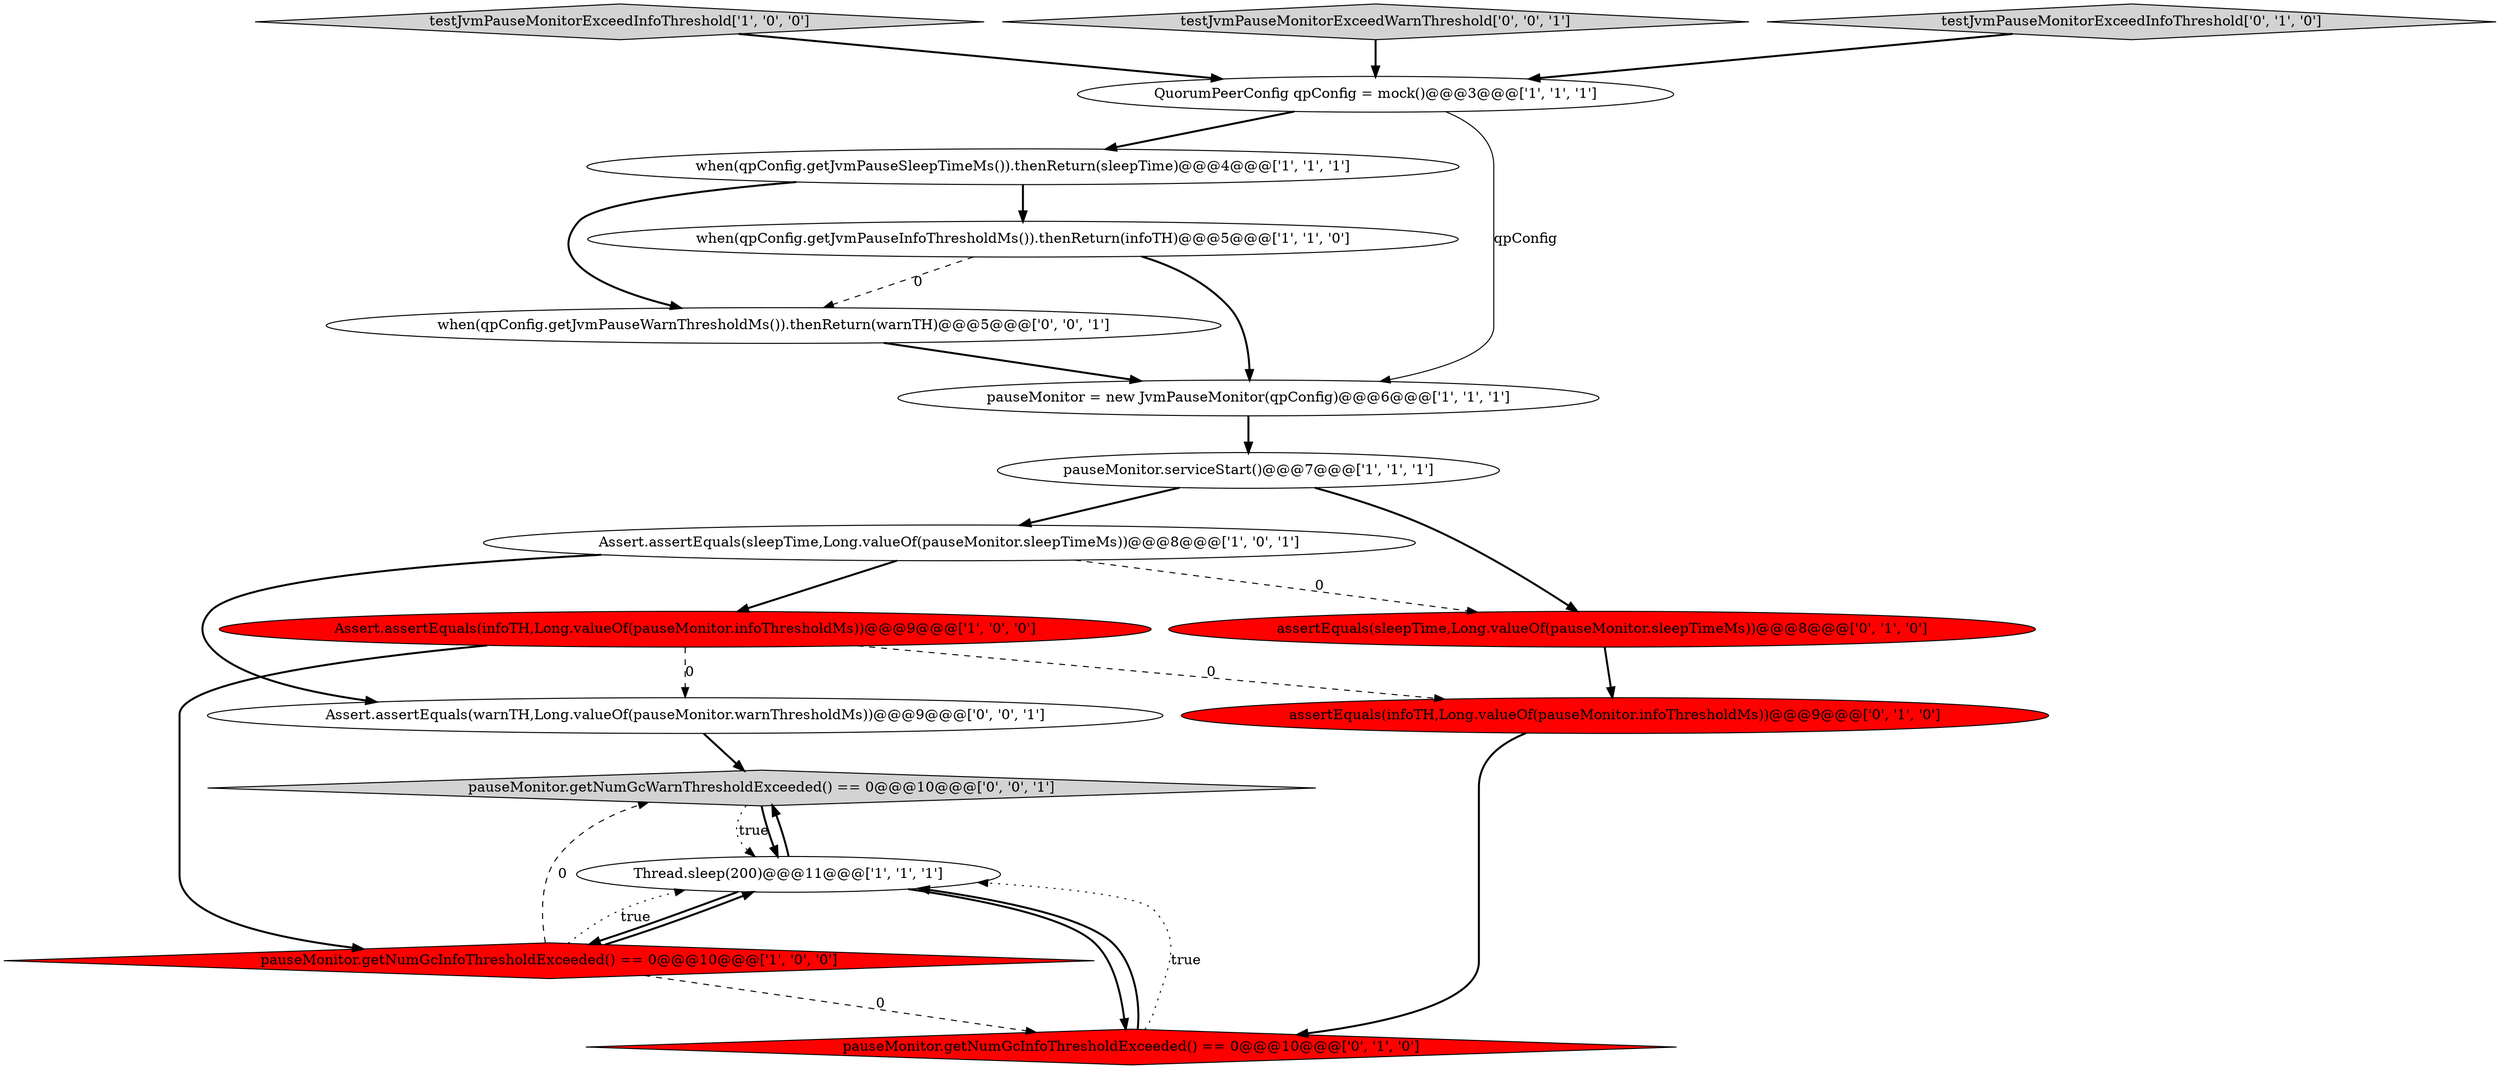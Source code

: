digraph {
8 [style = filled, label = "when(qpConfig.getJvmPauseInfoThresholdMs()).thenReturn(infoTH)@@@5@@@['1', '1', '0']", fillcolor = white, shape = ellipse image = "AAA0AAABBB1BBB"];
11 [style = filled, label = "pauseMonitor.getNumGcInfoThresholdExceeded() == 0@@@10@@@['0', '1', '0']", fillcolor = red, shape = diamond image = "AAA1AAABBB2BBB"];
14 [style = filled, label = "Assert.assertEquals(warnTH,Long.valueOf(pauseMonitor.warnThresholdMs))@@@9@@@['0', '0', '1']", fillcolor = white, shape = ellipse image = "AAA0AAABBB3BBB"];
16 [style = filled, label = "when(qpConfig.getJvmPauseWarnThresholdMs()).thenReturn(warnTH)@@@5@@@['0', '0', '1']", fillcolor = white, shape = ellipse image = "AAA0AAABBB3BBB"];
5 [style = filled, label = "Assert.assertEquals(infoTH,Long.valueOf(pauseMonitor.infoThresholdMs))@@@9@@@['1', '0', '0']", fillcolor = red, shape = ellipse image = "AAA1AAABBB1BBB"];
4 [style = filled, label = "Assert.assertEquals(sleepTime,Long.valueOf(pauseMonitor.sleepTimeMs))@@@8@@@['1', '0', '1']", fillcolor = white, shape = ellipse image = "AAA0AAABBB1BBB"];
1 [style = filled, label = "pauseMonitor.getNumGcInfoThresholdExceeded() == 0@@@10@@@['1', '0', '0']", fillcolor = red, shape = diamond image = "AAA1AAABBB1BBB"];
3 [style = filled, label = "pauseMonitor.serviceStart()@@@7@@@['1', '1', '1']", fillcolor = white, shape = ellipse image = "AAA0AAABBB1BBB"];
6 [style = filled, label = "testJvmPauseMonitorExceedInfoThreshold['1', '0', '0']", fillcolor = lightgray, shape = diamond image = "AAA0AAABBB1BBB"];
7 [style = filled, label = "Thread.sleep(200)@@@11@@@['1', '1', '1']", fillcolor = white, shape = ellipse image = "AAA0AAABBB1BBB"];
12 [style = filled, label = "assertEquals(infoTH,Long.valueOf(pauseMonitor.infoThresholdMs))@@@9@@@['0', '1', '0']", fillcolor = red, shape = ellipse image = "AAA1AAABBB2BBB"];
2 [style = filled, label = "when(qpConfig.getJvmPauseSleepTimeMs()).thenReturn(sleepTime)@@@4@@@['1', '1', '1']", fillcolor = white, shape = ellipse image = "AAA0AAABBB1BBB"];
17 [style = filled, label = "testJvmPauseMonitorExceedWarnThreshold['0', '0', '1']", fillcolor = lightgray, shape = diamond image = "AAA0AAABBB3BBB"];
15 [style = filled, label = "pauseMonitor.getNumGcWarnThresholdExceeded() == 0@@@10@@@['0', '0', '1']", fillcolor = lightgray, shape = diamond image = "AAA0AAABBB3BBB"];
10 [style = filled, label = "assertEquals(sleepTime,Long.valueOf(pauseMonitor.sleepTimeMs))@@@8@@@['0', '1', '0']", fillcolor = red, shape = ellipse image = "AAA1AAABBB2BBB"];
9 [style = filled, label = "pauseMonitor = new JvmPauseMonitor(qpConfig)@@@6@@@['1', '1', '1']", fillcolor = white, shape = ellipse image = "AAA0AAABBB1BBB"];
0 [style = filled, label = "QuorumPeerConfig qpConfig = mock()@@@3@@@['1', '1', '1']", fillcolor = white, shape = ellipse image = "AAA0AAABBB1BBB"];
13 [style = filled, label = "testJvmPauseMonitorExceedInfoThreshold['0', '1', '0']", fillcolor = lightgray, shape = diamond image = "AAA0AAABBB2BBB"];
11->7 [style = dotted, label="true"];
4->14 [style = bold, label=""];
5->12 [style = dashed, label="0"];
7->11 [style = bold, label=""];
7->1 [style = bold, label=""];
8->16 [style = dashed, label="0"];
5->14 [style = dashed, label="0"];
15->7 [style = bold, label=""];
1->15 [style = dashed, label="0"];
0->2 [style = bold, label=""];
12->11 [style = bold, label=""];
6->0 [style = bold, label=""];
15->7 [style = dotted, label="true"];
3->4 [style = bold, label=""];
1->7 [style = bold, label=""];
0->9 [style = solid, label="qpConfig"];
1->7 [style = dotted, label="true"];
3->10 [style = bold, label=""];
5->1 [style = bold, label=""];
17->0 [style = bold, label=""];
10->12 [style = bold, label=""];
1->11 [style = dashed, label="0"];
8->9 [style = bold, label=""];
9->3 [style = bold, label=""];
7->15 [style = bold, label=""];
14->15 [style = bold, label=""];
4->10 [style = dashed, label="0"];
4->5 [style = bold, label=""];
16->9 [style = bold, label=""];
11->7 [style = bold, label=""];
2->8 [style = bold, label=""];
13->0 [style = bold, label=""];
2->16 [style = bold, label=""];
}
